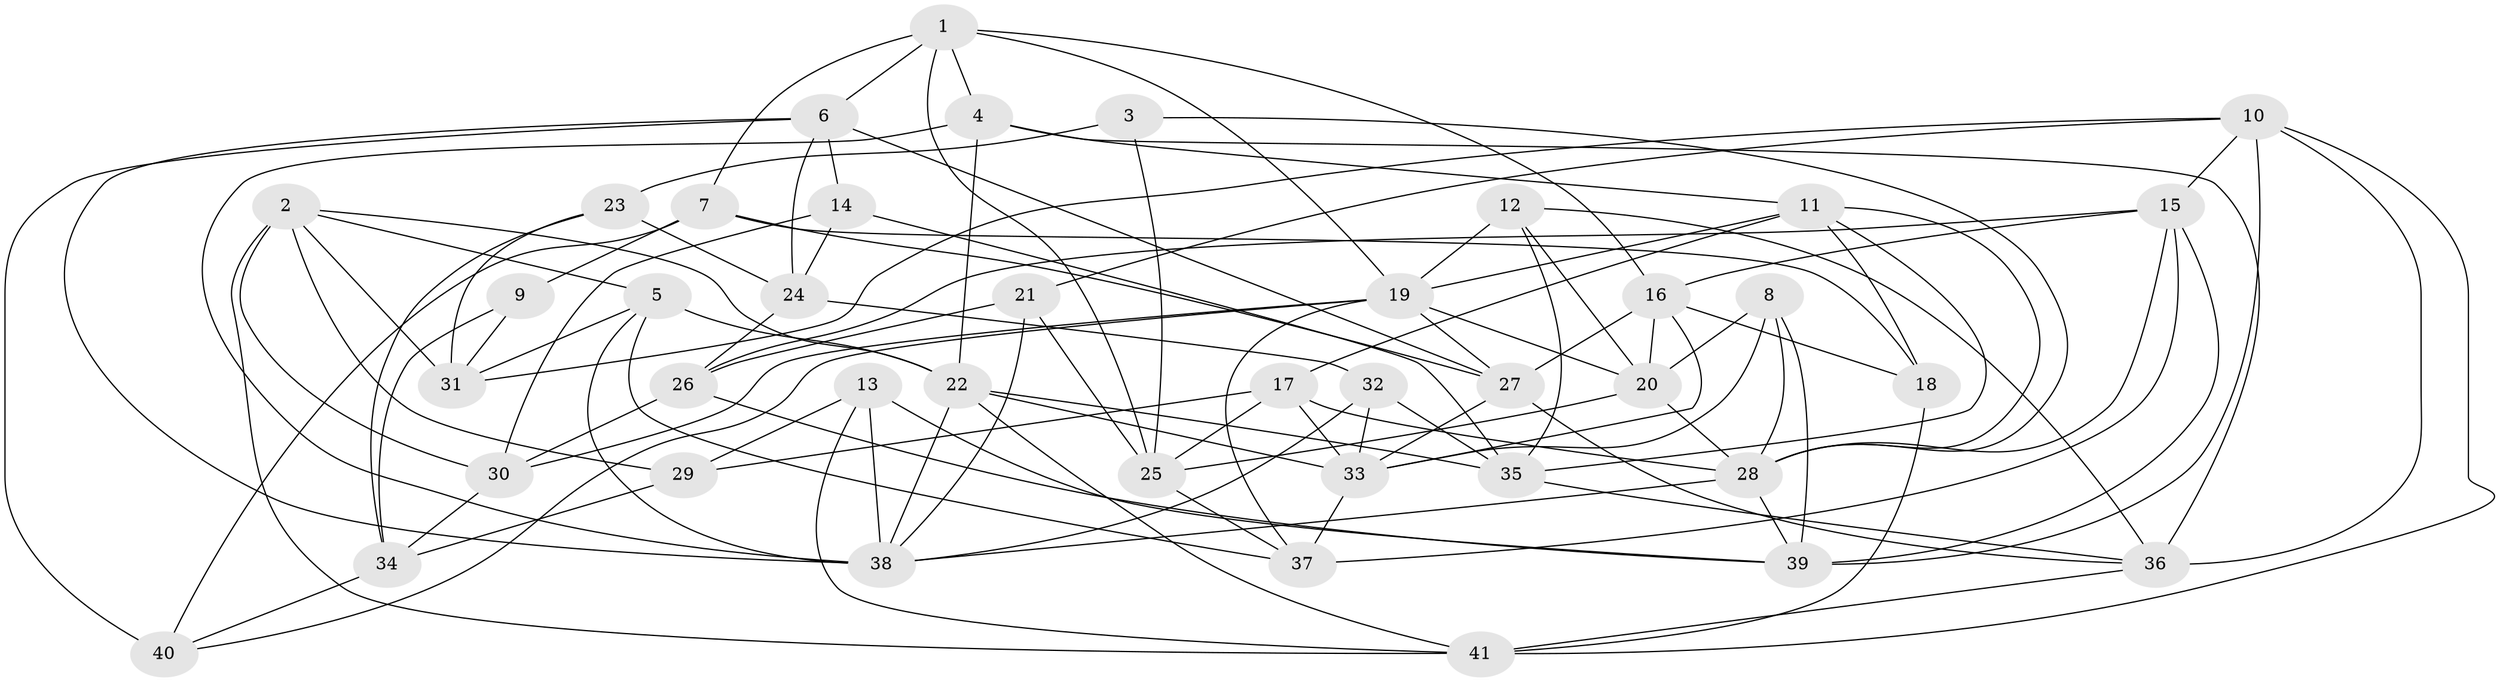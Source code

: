 // original degree distribution, {4: 1.0}
// Generated by graph-tools (version 1.1) at 2025/38/03/04/25 23:38:12]
// undirected, 41 vertices, 109 edges
graph export_dot {
  node [color=gray90,style=filled];
  1;
  2;
  3;
  4;
  5;
  6;
  7;
  8;
  9;
  10;
  11;
  12;
  13;
  14;
  15;
  16;
  17;
  18;
  19;
  20;
  21;
  22;
  23;
  24;
  25;
  26;
  27;
  28;
  29;
  30;
  31;
  32;
  33;
  34;
  35;
  36;
  37;
  38;
  39;
  40;
  41;
  1 -- 4 [weight=1.0];
  1 -- 6 [weight=1.0];
  1 -- 7 [weight=1.0];
  1 -- 16 [weight=1.0];
  1 -- 19 [weight=1.0];
  1 -- 25 [weight=1.0];
  2 -- 5 [weight=1.0];
  2 -- 22 [weight=1.0];
  2 -- 29 [weight=1.0];
  2 -- 30 [weight=1.0];
  2 -- 31 [weight=1.0];
  2 -- 41 [weight=1.0];
  3 -- 23 [weight=2.0];
  3 -- 25 [weight=1.0];
  3 -- 28 [weight=1.0];
  4 -- 11 [weight=1.0];
  4 -- 22 [weight=2.0];
  4 -- 36 [weight=1.0];
  4 -- 38 [weight=1.0];
  5 -- 22 [weight=1.0];
  5 -- 31 [weight=2.0];
  5 -- 37 [weight=1.0];
  5 -- 38 [weight=1.0];
  6 -- 14 [weight=1.0];
  6 -- 24 [weight=1.0];
  6 -- 27 [weight=1.0];
  6 -- 38 [weight=1.0];
  6 -- 40 [weight=1.0];
  7 -- 9 [weight=2.0];
  7 -- 18 [weight=1.0];
  7 -- 27 [weight=1.0];
  7 -- 40 [weight=1.0];
  8 -- 20 [weight=1.0];
  8 -- 28 [weight=1.0];
  8 -- 33 [weight=1.0];
  8 -- 39 [weight=1.0];
  9 -- 31 [weight=1.0];
  9 -- 34 [weight=1.0];
  10 -- 15 [weight=1.0];
  10 -- 21 [weight=1.0];
  10 -- 31 [weight=1.0];
  10 -- 36 [weight=1.0];
  10 -- 39 [weight=1.0];
  10 -- 41 [weight=1.0];
  11 -- 17 [weight=1.0];
  11 -- 18 [weight=1.0];
  11 -- 19 [weight=1.0];
  11 -- 28 [weight=1.0];
  11 -- 35 [weight=1.0];
  12 -- 19 [weight=1.0];
  12 -- 20 [weight=1.0];
  12 -- 35 [weight=1.0];
  12 -- 36 [weight=1.0];
  13 -- 29 [weight=1.0];
  13 -- 38 [weight=1.0];
  13 -- 39 [weight=1.0];
  13 -- 41 [weight=1.0];
  14 -- 24 [weight=1.0];
  14 -- 30 [weight=1.0];
  14 -- 35 [weight=1.0];
  15 -- 16 [weight=1.0];
  15 -- 26 [weight=1.0];
  15 -- 28 [weight=1.0];
  15 -- 37 [weight=1.0];
  15 -- 39 [weight=1.0];
  16 -- 18 [weight=1.0];
  16 -- 20 [weight=1.0];
  16 -- 27 [weight=1.0];
  16 -- 33 [weight=1.0];
  17 -- 25 [weight=1.0];
  17 -- 28 [weight=1.0];
  17 -- 29 [weight=2.0];
  17 -- 33 [weight=1.0];
  18 -- 41 [weight=1.0];
  19 -- 20 [weight=1.0];
  19 -- 27 [weight=1.0];
  19 -- 30 [weight=1.0];
  19 -- 37 [weight=1.0];
  19 -- 40 [weight=1.0];
  20 -- 25 [weight=1.0];
  20 -- 28 [weight=1.0];
  21 -- 25 [weight=1.0];
  21 -- 26 [weight=1.0];
  21 -- 38 [weight=1.0];
  22 -- 33 [weight=1.0];
  22 -- 35 [weight=1.0];
  22 -- 38 [weight=1.0];
  22 -- 41 [weight=1.0];
  23 -- 24 [weight=2.0];
  23 -- 31 [weight=1.0];
  23 -- 34 [weight=1.0];
  24 -- 26 [weight=1.0];
  24 -- 32 [weight=1.0];
  25 -- 37 [weight=1.0];
  26 -- 30 [weight=2.0];
  26 -- 39 [weight=1.0];
  27 -- 33 [weight=1.0];
  27 -- 36 [weight=1.0];
  28 -- 38 [weight=1.0];
  28 -- 39 [weight=1.0];
  29 -- 34 [weight=2.0];
  30 -- 34 [weight=1.0];
  32 -- 33 [weight=1.0];
  32 -- 35 [weight=1.0];
  32 -- 38 [weight=1.0];
  33 -- 37 [weight=2.0];
  34 -- 40 [weight=1.0];
  35 -- 36 [weight=1.0];
  36 -- 41 [weight=1.0];
}
